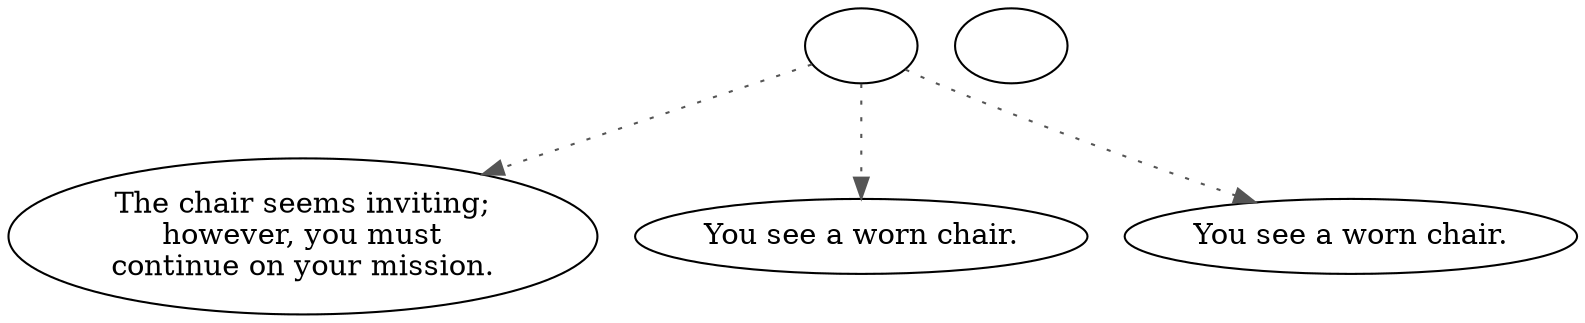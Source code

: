 digraph HOUSCHAR {
  "start" [style=filled       fillcolor="#FFFFFF"       color="#000000"]
  "start" -> "use_p_proc" [style=dotted color="#555555"]
  "start" -> "description_p_proc" [style=dotted color="#555555"]
  "start" -> "look_at_p_proc" [style=dotted color="#555555"]
  "start" [label=""]
  "use_p_proc" [style=filled       fillcolor="#FFFFFF"       color="#000000"]
  "use_p_proc" [label="The chair seems inviting;\nhowever, you must\ncontinue on your mission."]
  "chairend" [style=filled       fillcolor="#FFFFFF"       color="#000000"]
  "chairend" [label=""]
  "look_at_p_proc" [style=filled       fillcolor="#FFFFFF"       color="#000000"]
  "look_at_p_proc" [label="You see a worn chair."]
  "description_p_proc" [style=filled       fillcolor="#FFFFFF"       color="#000000"]
  "description_p_proc" [label="You see a worn chair."]
}